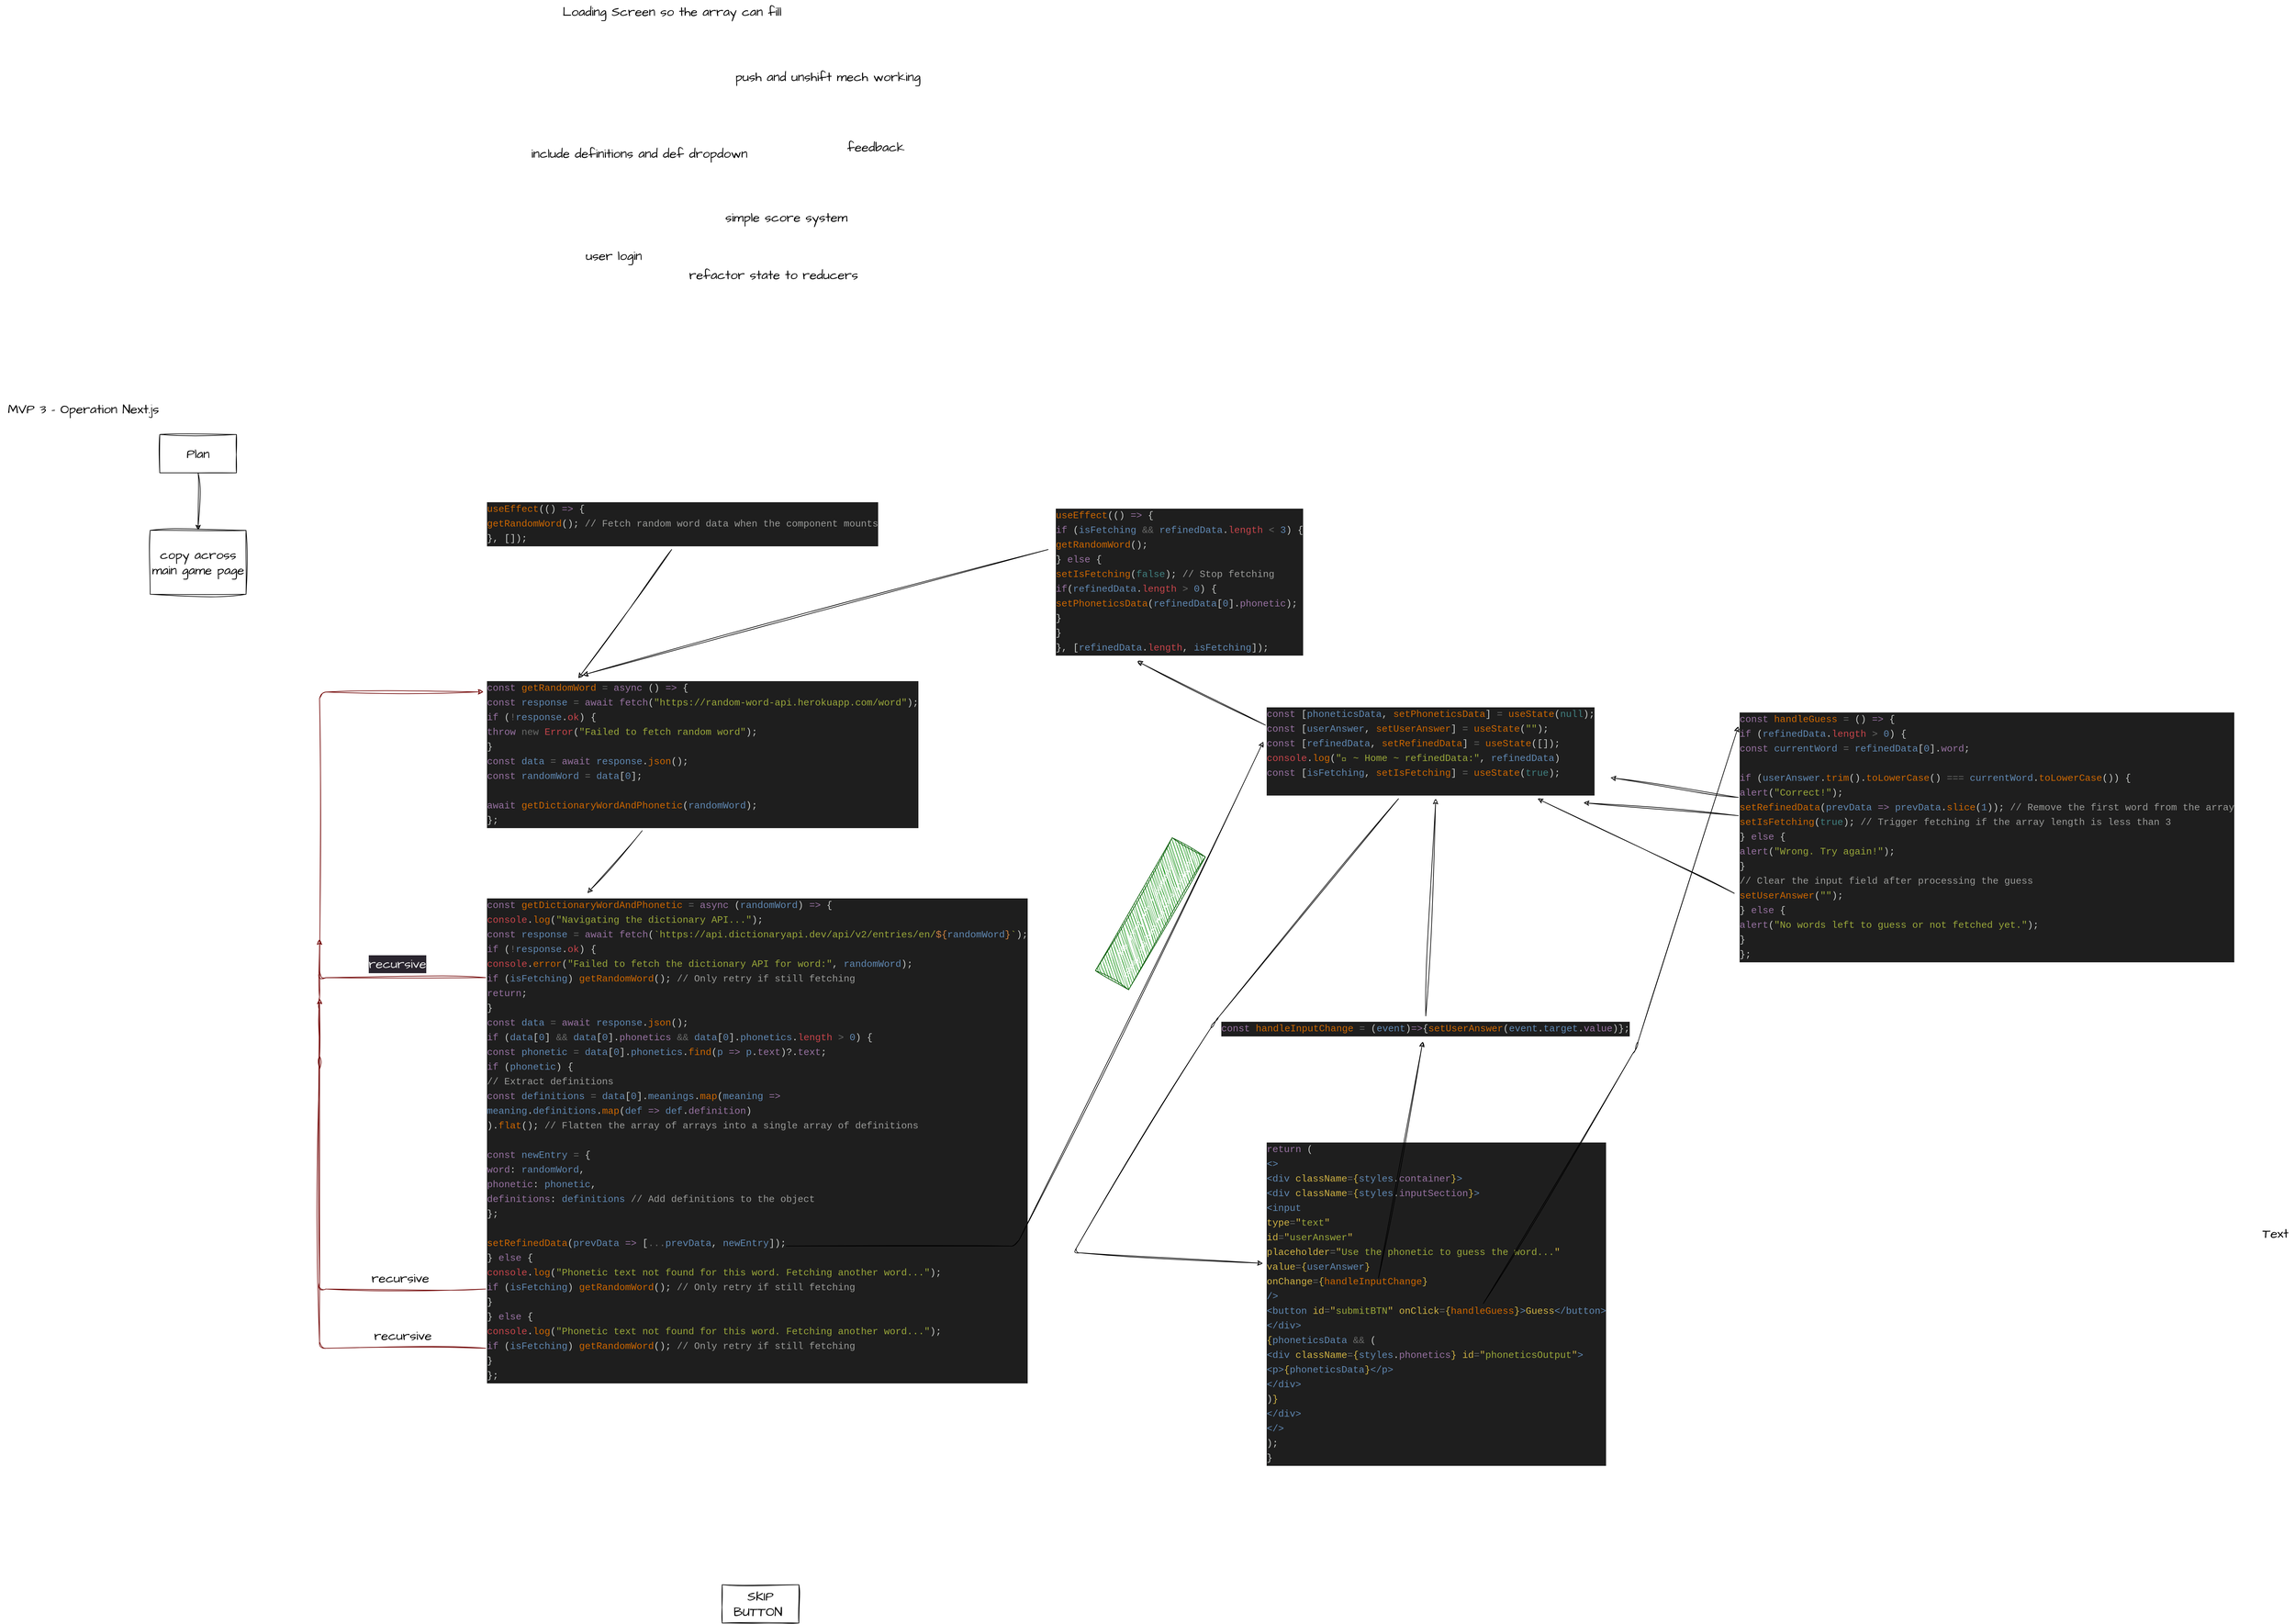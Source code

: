 <mxfile>
    <diagram id="v2wqgrpe53CR1Hzca308" name="Page-1">
        <mxGraphModel dx="-692" dy="1034" grid="1" gridSize="10" guides="1" tooltips="1" connect="1" arrows="1" fold="1" page="1" pageScale="1" pageWidth="827" pageHeight="1169" math="0" shadow="0">
            <root>
                <mxCell id="0"/>
                <mxCell id="1" parent="0"/>
                <mxCell id="2" value="MVP 3 - Operation Next.js" style="text;html=1;align=center;verticalAlign=middle;resizable=0;points=[];autosize=1;strokeColor=none;fillColor=none;fontSize=20;fontFamily=Architects Daughter;sketch=1;hachureGap=4;jiggle=2;curveFitting=1;fontSource=https%3A%2F%2Ffonts.googleapis.com%2Fcss%3Ffamily%3DArchitects%2BDaughter;" parent="1" vertex="1">
                    <mxGeometry x="2560" y="1210" width="260" height="40" as="geometry"/>
                </mxCell>
                <mxCell id="10" style="edgeStyle=none;sketch=1;hachureGap=4;jiggle=2;curveFitting=1;html=1;entryX=0.5;entryY=0;entryDx=0;entryDy=0;fontFamily=Architects Daughter;fontSource=https%3A%2F%2Ffonts.googleapis.com%2Fcss%3Ffamily%3DArchitects%2BDaughter;fontSize=16;" parent="1" source="4" target="9" edge="1">
                    <mxGeometry relative="1" as="geometry"/>
                </mxCell>
                <mxCell id="4" value="Plan" style="whiteSpace=wrap;html=1;sketch=1;hachureGap=4;jiggle=2;curveFitting=1;fontFamily=Architects Daughter;fontSource=https%3A%2F%2Ffonts.googleapis.com%2Fcss%3Ffamily%3DArchitects%2BDaughter;fontSize=20;" parent="1" vertex="1">
                    <mxGeometry x="2810" y="1270" width="120" height="60" as="geometry"/>
                </mxCell>
                <mxCell id="9" value="copy across main game page" style="whiteSpace=wrap;html=1;fontSize=20;fontFamily=Architects Daughter;sketch=1;hachureGap=4;jiggle=2;curveFitting=1;fontSource=https%3A%2F%2Ffonts.googleapis.com%2Fcss%3Ffamily%3DArchitects%2BDaughter;" parent="1" vertex="1">
                    <mxGeometry x="2795" y="1420" width="150" height="100" as="geometry"/>
                </mxCell>
                <mxCell id="54" style="edgeStyle=none;sketch=1;hachureGap=4;jiggle=2;curveFitting=1;jumpSize=6;html=1;fontFamily=Architects Daughter;fontSource=https%3A%2F%2Ffonts.googleapis.com%2Fcss%3Ffamily%3DArchitects%2BDaughter;fontSize=16;" parent="1" source="21" target="27" edge="1">
                    <mxGeometry relative="1" as="geometry"/>
                </mxCell>
                <mxCell id="21" value="&lt;div style=&quot;color: rgb(197, 200, 198); background-color: rgb(30, 30, 30); font-family: Menlo, Monaco, &amp;quot;Courier New&amp;quot;, monospace; font-size: 15px; line-height: 23px;&quot;&gt;&lt;span style=&quot;color: #9872a2;&quot;&gt;const&lt;/span&gt; &lt;span style=&quot;color: #ce6700;&quot;&gt;handleInputChange&lt;/span&gt; &lt;span style=&quot;color: #676867;&quot;&gt;=&lt;/span&gt; (&lt;span style=&quot;color: #6089b4;&quot;&gt;event&lt;/span&gt;)&lt;span style=&quot;color: #9872a2;&quot;&gt;=&amp;gt;&lt;/span&gt;{&lt;span style=&quot;color: #ce6700;&quot;&gt;setUserAnswer&lt;/span&gt;(&lt;span style=&quot;color: #6089b4;&quot;&gt;event&lt;/span&gt;.&lt;span style=&quot;color: #6089b4;&quot;&gt;target&lt;/span&gt;.&lt;span style=&quot;color: #9872a2;&quot;&gt;value&lt;/span&gt;)};&lt;/div&gt;" style="text;html=1;align=center;verticalAlign=middle;resizable=0;points=[];autosize=1;strokeColor=none;fillColor=none;fontSize=20;fontFamily=Architects Daughter;sketch=1;hachureGap=4;jiggle=2;curveFitting=1;fontSource=https%3A%2F%2Ffonts.googleapis.com%2Fcss%3Ffamily%3DArchitects%2BDaughter;" parent="1" vertex="1">
                    <mxGeometry x="4460" y="2180" width="660" height="40" as="geometry"/>
                </mxCell>
                <mxCell id="58" style="edgeStyle=none;sketch=1;hachureGap=4;jiggle=2;curveFitting=1;jumpSize=6;html=1;fontFamily=Architects Daughter;fontSource=https%3A%2F%2Ffonts.googleapis.com%2Fcss%3Ffamily%3DArchitects%2BDaughter;fontSize=16;" parent="1" source="22" target="27" edge="1">
                    <mxGeometry relative="1" as="geometry"/>
                </mxCell>
                <mxCell id="59" style="edgeStyle=none;sketch=1;hachureGap=4;jiggle=2;curveFitting=1;jumpSize=6;html=1;entryX=0.922;entryY=1.042;entryDx=0;entryDy=0;entryPerimeter=0;fontFamily=Architects Daughter;fontSource=https%3A%2F%2Ffonts.googleapis.com%2Fcss%3Ffamily%3DArchitects%2BDaughter;fontSize=16;" parent="1" source="22" target="27" edge="1">
                    <mxGeometry relative="1" as="geometry"/>
                </mxCell>
                <mxCell id="60" style="edgeStyle=none;sketch=1;hachureGap=4;jiggle=2;curveFitting=1;jumpSize=6;html=1;fontFamily=Architects Daughter;fontSource=https%3A%2F%2Ffonts.googleapis.com%2Fcss%3Ffamily%3DArchitects%2BDaughter;fontSize=16;exitX=-0.008;exitY=0.72;exitDx=0;exitDy=0;exitPerimeter=0;" parent="1" source="22" target="27" edge="1">
                    <mxGeometry relative="1" as="geometry"/>
                </mxCell>
                <mxCell id="22" value="&lt;div style=&quot;color: rgb(197, 200, 198); background-color: rgb(30, 30, 30); font-family: Menlo, Monaco, &amp;quot;Courier New&amp;quot;, monospace; font-size: 15px; line-height: 23px;&quot;&gt;&lt;div&gt;&lt;span style=&quot;color: #9872a2;&quot;&gt;const&lt;/span&gt; &lt;span style=&quot;color: #ce6700;&quot;&gt;handleGuess&lt;/span&gt; &lt;span style=&quot;color: #676867;&quot;&gt;=&lt;/span&gt; () &lt;span style=&quot;color: #9872a2;&quot;&gt;=&amp;gt;&lt;/span&gt; {&lt;/div&gt;&lt;div&gt;    &lt;span style=&quot;color: #9872a2;&quot;&gt;if&lt;/span&gt; (&lt;span style=&quot;color: #6089b4;&quot;&gt;refinedData&lt;/span&gt;.&lt;span style=&quot;color: #c7444a;&quot;&gt;length&lt;/span&gt; &lt;span style=&quot;color: #676867;&quot;&gt;&amp;gt;&lt;/span&gt; &lt;span style=&quot;color: #6089b4;&quot;&gt;0&lt;/span&gt;) {&lt;/div&gt;&lt;div&gt;      &lt;span style=&quot;color: #9872a2;&quot;&gt;const&lt;/span&gt; &lt;span style=&quot;color: #6089b4;&quot;&gt;currentWord&lt;/span&gt; &lt;span style=&quot;color: #676867;&quot;&gt;=&lt;/span&gt; &lt;span style=&quot;color: #6089b4;&quot;&gt;refinedData&lt;/span&gt;[&lt;span style=&quot;color: #6089b4;&quot;&gt;0&lt;/span&gt;].&lt;span style=&quot;color: #9872a2;&quot;&gt;word&lt;/span&gt;;&lt;/div&gt;&lt;br&gt;&lt;div&gt;      &lt;span style=&quot;color: #9872a2;&quot;&gt;if&lt;/span&gt; (&lt;span style=&quot;color: #6089b4;&quot;&gt;userAnswer&lt;/span&gt;.&lt;span style=&quot;color: #ce6700;&quot;&gt;trim&lt;/span&gt;().&lt;span style=&quot;color: #ce6700;&quot;&gt;toLowerCase&lt;/span&gt;() &lt;span style=&quot;color: #676867;&quot;&gt;===&lt;/span&gt; &lt;span style=&quot;color: #6089b4;&quot;&gt;currentWord&lt;/span&gt;.&lt;span style=&quot;color: #ce6700;&quot;&gt;toLowerCase&lt;/span&gt;()) {&lt;/div&gt;&lt;div&gt;        &lt;span style=&quot;color: #9872a2;&quot;&gt;alert&lt;/span&gt;(&lt;span style=&quot;color: #9aa83a;&quot;&gt;&quot;Correct!&quot;&lt;/span&gt;);&lt;/div&gt;&lt;div&gt;        &lt;span style=&quot;color: #ce6700;&quot;&gt;setRefinedData&lt;/span&gt;(&lt;span style=&quot;color: #6089b4;&quot;&gt;prevData&lt;/span&gt; &lt;span style=&quot;color: #9872a2;&quot;&gt;=&amp;gt;&lt;/span&gt; &lt;span style=&quot;color: #6089b4;&quot;&gt;prevData&lt;/span&gt;.&lt;span style=&quot;color: #ce6700;&quot;&gt;slice&lt;/span&gt;(&lt;span style=&quot;color: #6089b4;&quot;&gt;1&lt;/span&gt;)); &lt;span style=&quot;color: #9a9b99;&quot;&gt;// Remove the first word from the array&lt;/span&gt;&lt;/div&gt;&lt;div&gt;        &lt;span style=&quot;color: #ce6700;&quot;&gt;setIsFetching&lt;/span&gt;(&lt;span style=&quot;color: #408080;&quot;&gt;true&lt;/span&gt;); &lt;span style=&quot;color: #9a9b99;&quot;&gt;// Trigger fetching if the array length is less than 3&lt;/span&gt;&lt;/div&gt;&lt;div&gt;      } &lt;span style=&quot;color: #9872a2;&quot;&gt;else&lt;/span&gt; {&lt;/div&gt;&lt;div&gt;        &lt;span style=&quot;color: #9872a2;&quot;&gt;alert&lt;/span&gt;(&lt;span style=&quot;color: #9aa83a;&quot;&gt;&quot;Wrong. Try again!&quot;&lt;/span&gt;);&lt;/div&gt;&lt;div&gt;      }&lt;/div&gt;&lt;div&gt;      &lt;span style=&quot;color: #9a9b99;&quot;&gt;// Clear the input field after processing the guess&lt;/span&gt;&lt;/div&gt;&lt;div&gt;      &lt;span style=&quot;color: #ce6700;&quot;&gt;setUserAnswer&lt;/span&gt;(&lt;span style=&quot;color: #9aa83a;&quot;&gt;&quot;&quot;&lt;/span&gt;);&lt;/div&gt;&lt;div&gt;    } &lt;span style=&quot;color: #9872a2;&quot;&gt;else&lt;/span&gt; {&lt;/div&gt;&lt;div&gt;      &lt;span style=&quot;color: #9872a2;&quot;&gt;alert&lt;/span&gt;(&lt;span style=&quot;color: #9aa83a;&quot;&gt;&quot;No words left to guess or not fetched yet.&quot;&lt;/span&gt;);&lt;/div&gt;&lt;div&gt;    }&lt;/div&gt;&lt;div&gt;  };&lt;/div&gt;&lt;/div&gt;" style="text;html=1;align=left;verticalAlign=middle;resizable=0;points=[];autosize=1;strokeColor=none;fillColor=none;fontSize=20;fontFamily=Architects Daughter;sketch=1;hachureGap=4;jiggle=2;curveFitting=1;fontSource=https%3A%2F%2Ffonts.googleapis.com%2Fcss%3Ffamily%3DArchitects%2BDaughter;" parent="1" vertex="1">
                    <mxGeometry x="5280" y="1700" width="800" height="400" as="geometry"/>
                </mxCell>
                <mxCell id="40" style="edgeStyle=none;sketch=1;hachureGap=4;jiggle=2;curveFitting=1;html=1;entryX=0.207;entryY=0.006;entryDx=0;entryDy=0;entryPerimeter=0;fontFamily=Architects Daughter;fontSource=https%3A%2F%2Ffonts.googleapis.com%2Fcss%3Ffamily%3DArchitects%2BDaughter;fontSize=16;" parent="1" source="23" target="25" edge="1">
                    <mxGeometry relative="1" as="geometry"/>
                </mxCell>
                <mxCell id="23" value="&lt;div style=&quot;color: rgb(197, 200, 198); background-color: rgb(30, 30, 30); font-family: Menlo, Monaco, &amp;quot;Courier New&amp;quot;, monospace; font-size: 15px; line-height: 23px;&quot;&gt;&lt;div&gt;&lt;span style=&quot;color: #ce6700;&quot;&gt;useEffect&lt;/span&gt;(() &lt;span style=&quot;color: #9872a2;&quot;&gt;=&amp;gt;&lt;/span&gt; {&lt;/div&gt;&lt;div&gt;      &lt;span style=&quot;color: #ce6700;&quot;&gt;getRandomWord&lt;/span&gt;(); &lt;span style=&quot;color: #9a9b99;&quot;&gt;// Fetch random word data when the component mounts&lt;/span&gt;&lt;/div&gt;&lt;div&gt;  }, []);&lt;/div&gt;&lt;/div&gt;" style="text;html=1;align=left;verticalAlign=middle;resizable=0;points=[];autosize=1;strokeColor=none;fillColor=none;fontSize=20;fontFamily=Architects Daughter;sketch=1;hachureGap=4;jiggle=2;curveFitting=1;fontSource=https%3A%2F%2Ffonts.googleapis.com%2Fcss%3Ffamily%3DArchitects%2BDaughter;" parent="1" vertex="1">
                    <mxGeometry x="3320" y="1370" width="640" height="80" as="geometry"/>
                </mxCell>
                <mxCell id="34" style="edgeStyle=none;sketch=1;hachureGap=4;jiggle=2;curveFitting=1;html=1;entryX=0.183;entryY=-0.003;entryDx=0;entryDy=0;entryPerimeter=0;fontFamily=Architects Daughter;fontSource=https%3A%2F%2Ffonts.googleapis.com%2Fcss%3Ffamily%3DArchitects%2BDaughter;fontSize=16;" parent="1" source="25" target="24" edge="1">
                    <mxGeometry relative="1" as="geometry"/>
                </mxCell>
                <mxCell id="25" value="&lt;div style=&quot;color: rgb(197, 200, 198); background-color: rgb(30, 30, 30); font-family: Menlo, Monaco, &amp;quot;Courier New&amp;quot;, monospace; font-size: 15px; line-height: 23px;&quot;&gt;&lt;div&gt;&lt;span style=&quot;color: #9872a2;&quot;&gt;const&lt;/span&gt; &lt;span style=&quot;color: #ce6700;&quot;&gt;getRandomWord&lt;/span&gt; &lt;span style=&quot;color: #676867;&quot;&gt;=&lt;/span&gt; &lt;span style=&quot;color: #9872a2;&quot;&gt;async&lt;/span&gt; () &lt;span style=&quot;color: #9872a2;&quot;&gt;=&amp;gt;&lt;/span&gt; {&lt;/div&gt;&lt;div&gt;    &lt;span style=&quot;color: #9872a2;&quot;&gt;const&lt;/span&gt; &lt;span style=&quot;color: #6089b4;&quot;&gt;response&lt;/span&gt; &lt;span style=&quot;color: #676867;&quot;&gt;=&lt;/span&gt; &lt;span style=&quot;color: #9872a2;&quot;&gt;await&lt;/span&gt; &lt;span style=&quot;color: #9872a2;&quot;&gt;fetch&lt;/span&gt;(&lt;span style=&quot;color: #9aa83a;&quot;&gt;&quot;https://random-word-api.herokuapp.com/word&quot;&lt;/span&gt;);&lt;/div&gt;&lt;div&gt;    &lt;span style=&quot;color: #9872a2;&quot;&gt;if&lt;/span&gt; (&lt;span style=&quot;color: #676867;&quot;&gt;!&lt;/span&gt;&lt;span style=&quot;color: #6089b4;&quot;&gt;response&lt;/span&gt;.&lt;span style=&quot;color: #c7444a;&quot;&gt;ok&lt;/span&gt;) {&lt;/div&gt;&lt;div&gt;        &lt;span style=&quot;color: #9872a2;&quot;&gt;throw&lt;/span&gt; &lt;span style=&quot;color: #676867;&quot;&gt;new&lt;/span&gt; &lt;span style=&quot;color: #c7444a;&quot;&gt;Error&lt;/span&gt;(&lt;span style=&quot;color: #9aa83a;&quot;&gt;&quot;Failed to fetch random word&quot;&lt;/span&gt;);&lt;/div&gt;&lt;div&gt;    }&lt;/div&gt;&lt;div&gt;    &lt;span style=&quot;color: #9872a2;&quot;&gt;const&lt;/span&gt; &lt;span style=&quot;color: #6089b4;&quot;&gt;data&lt;/span&gt; &lt;span style=&quot;color: #676867;&quot;&gt;=&lt;/span&gt; &lt;span style=&quot;color: #9872a2;&quot;&gt;await&lt;/span&gt; &lt;span style=&quot;color: #6089b4;&quot;&gt;response&lt;/span&gt;.&lt;span style=&quot;color: #ce6700;&quot;&gt;json&lt;/span&gt;();&lt;/div&gt;&lt;div&gt;    &lt;span style=&quot;color: #9872a2;&quot;&gt;const&lt;/span&gt; &lt;span style=&quot;color: #6089b4;&quot;&gt;randomWord&lt;/span&gt; &lt;span style=&quot;color: #676867;&quot;&gt;=&lt;/span&gt; &lt;span style=&quot;color: #6089b4;&quot;&gt;data&lt;/span&gt;[&lt;span style=&quot;color: #6089b4;&quot;&gt;0&lt;/span&gt;];&lt;/div&gt;&lt;br&gt;&lt;div&gt;    &lt;span style=&quot;color: #9872a2;&quot;&gt;await&lt;/span&gt; &lt;span style=&quot;color: #ce6700;&quot;&gt;getDictionaryWordAndPhonetic&lt;/span&gt;(&lt;span style=&quot;color: #6089b4;&quot;&gt;randomWord&lt;/span&gt;);&lt;/div&gt;&lt;div&gt;  };&lt;/div&gt;&lt;/div&gt;" style="text;html=1;align=left;verticalAlign=middle;resizable=0;points=[];autosize=1;strokeColor=none;fillColor=none;fontSize=20;fontFamily=Architects Daughter;sketch=1;hachureGap=4;jiggle=2;curveFitting=1;fontSource=https%3A%2F%2Ffonts.googleapis.com%2Fcss%3Ffamily%3DArchitects%2BDaughter;" parent="1" vertex="1">
                    <mxGeometry x="3320" y="1650" width="700" height="240" as="geometry"/>
                </mxCell>
                <mxCell id="51" style="edgeStyle=none;sketch=1;hachureGap=4;jiggle=2;curveFitting=1;jumpSize=6;html=1;entryX=0.217;entryY=-0.015;entryDx=0;entryDy=0;entryPerimeter=0;fontFamily=Architects Daughter;fontSource=https%3A%2F%2Ffonts.googleapis.com%2Fcss%3Ffamily%3DArchitects%2BDaughter;fontSize=16;" parent="1" target="25" edge="1">
                    <mxGeometry relative="1" as="geometry">
                        <mxPoint x="4200" y="1450" as="sourcePoint"/>
                    </mxGeometry>
                </mxCell>
                <mxCell id="26" value="&lt;div style=&quot;color: rgb(197, 200, 198); background-color: rgb(30, 30, 30); font-family: Menlo, Monaco, &amp;quot;Courier New&amp;quot;, monospace; font-size: 15px; line-height: 23px;&quot;&gt;&lt;div&gt;  &lt;span style=&quot;color: #ce6700;&quot;&gt;useEffect&lt;/span&gt;(() &lt;span style=&quot;color: #9872a2;&quot;&gt;=&amp;gt;&lt;/span&gt; {&lt;/div&gt;&lt;div&gt;    &lt;span style=&quot;color: #9872a2;&quot;&gt;if&lt;/span&gt; (&lt;span style=&quot;color: #6089b4;&quot;&gt;isFetching&lt;/span&gt; &lt;span style=&quot;color: #676867;&quot;&gt;&amp;amp;&amp;amp;&lt;/span&gt; &lt;span style=&quot;color: #6089b4;&quot;&gt;refinedData&lt;/span&gt;.&lt;span style=&quot;color: #c7444a;&quot;&gt;length&lt;/span&gt; &lt;span style=&quot;color: #676867;&quot;&gt;&amp;lt;&lt;/span&gt; &lt;span style=&quot;color: #6089b4;&quot;&gt;3&lt;/span&gt;) {&lt;/div&gt;&lt;div&gt;      &lt;span style=&quot;color: #ce6700;&quot;&gt;getRandomWord&lt;/span&gt;();&lt;/div&gt;&lt;div&gt;    } &lt;span style=&quot;color: #9872a2;&quot;&gt;else&lt;/span&gt; {&lt;/div&gt;&lt;div&gt;      &lt;span style=&quot;color: #ce6700;&quot;&gt;setIsFetching&lt;/span&gt;(&lt;span style=&quot;color: #408080;&quot;&gt;false&lt;/span&gt;); &lt;span style=&quot;color: #9a9b99;&quot;&gt;// Stop fetching&lt;/span&gt;&lt;/div&gt;&lt;div&gt;      &lt;span style=&quot;color: #9872a2;&quot;&gt;if&lt;/span&gt;(&lt;span style=&quot;color: #6089b4;&quot;&gt;refinedData&lt;/span&gt;.&lt;span style=&quot;color: #c7444a;&quot;&gt;length&lt;/span&gt; &lt;span style=&quot;color: #676867;&quot;&gt;&amp;gt;&lt;/span&gt; &lt;span style=&quot;color: #6089b4;&quot;&gt;0&lt;/span&gt;) {&lt;/div&gt;&lt;div&gt;        &lt;span style=&quot;color: #ce6700;&quot;&gt;setPhoneticsData&lt;/span&gt;(&lt;span style=&quot;color: #6089b4;&quot;&gt;refinedData&lt;/span&gt;[&lt;span style=&quot;color: #6089b4;&quot;&gt;0&lt;/span&gt;].&lt;span style=&quot;color: #9872a2;&quot;&gt;phonetic&lt;/span&gt;);&lt;/div&gt;&lt;div&gt;      }&lt;/div&gt;&lt;div&gt;    }&lt;/div&gt;&lt;div&gt;  }, [&lt;span style=&quot;color: #6089b4;&quot;&gt;refinedData&lt;/span&gt;.&lt;span style=&quot;color: #c7444a;&quot;&gt;length&lt;/span&gt;, &lt;span style=&quot;color: #6089b4;&quot;&gt;isFetching&lt;/span&gt;]);&lt;/div&gt;&lt;/div&gt;" style="text;html=1;align=left;verticalAlign=middle;resizable=0;points=[];autosize=1;strokeColor=none;fillColor=none;fontSize=20;fontFamily=Architects Daughter;sketch=1;hachureGap=4;jiggle=2;curveFitting=1;fontSource=https%3A%2F%2Ffonts.googleapis.com%2Fcss%3Ffamily%3DArchitects%2BDaughter;" parent="1" vertex="1">
                    <mxGeometry x="4210" y="1380" width="410" height="240" as="geometry"/>
                </mxCell>
                <mxCell id="50" style="edgeStyle=none;sketch=1;hachureGap=4;jiggle=2;curveFitting=1;jumpSize=6;html=1;entryX=0.316;entryY=1.02;entryDx=0;entryDy=0;entryPerimeter=0;fontFamily=Architects Daughter;fontSource=https%3A%2F%2Ffonts.googleapis.com%2Fcss%3Ffamily%3DArchitects%2BDaughter;fontSize=16;exitX=0;exitY=0.232;exitDx=0;exitDy=0;exitPerimeter=0;" parent="1" source="27" target="26" edge="1">
                    <mxGeometry relative="1" as="geometry">
                        <mxPoint x="4490" y="1750" as="sourcePoint"/>
                    </mxGeometry>
                </mxCell>
                <mxCell id="61" style="edgeStyle=none;sketch=1;hachureGap=4;jiggle=2;curveFitting=1;jumpSize=6;html=1;fontFamily=Architects Daughter;fontSource=https%3A%2F%2Ffonts.googleapis.com%2Fcss%3Ffamily%3DArchitects%2BDaughter;fontSize=16;entryX=-0.007;entryY=0.379;entryDx=0;entryDy=0;entryPerimeter=0;" parent="1" source="27" target="20" edge="1">
                    <mxGeometry relative="1" as="geometry">
                        <mxPoint x="4270" y="2400" as="targetPoint"/>
                        <Array as="points">
                            <mxPoint x="4460" y="2190"/>
                            <mxPoint x="4240" y="2550"/>
                        </Array>
                    </mxGeometry>
                </mxCell>
                <mxCell id="27" value="&lt;div style=&quot;color: rgb(197, 200, 198); background-color: rgb(30, 30, 30); font-family: Menlo, Monaco, &amp;quot;Courier New&amp;quot;, monospace; font-size: 15px; line-height: 23px;&quot;&gt;&lt;div&gt;&lt;span style=&quot;color: #9872a2;&quot;&gt;const&lt;/span&gt; [&lt;span style=&quot;color: #6089b4;&quot;&gt;phoneticsData&lt;/span&gt;, &lt;span style=&quot;color: #ce6700;&quot;&gt;setPhoneticsData&lt;/span&gt;] &lt;span style=&quot;color: #676867;&quot;&gt;=&lt;/span&gt; &lt;span style=&quot;color: #ce6700;&quot;&gt;useState&lt;/span&gt;(&lt;span style=&quot;color: #408080;&quot;&gt;null&lt;/span&gt;);&lt;/div&gt;&lt;div&gt;  &lt;span style=&quot;color: #9872a2;&quot;&gt;const&lt;/span&gt; [&lt;span style=&quot;color: #6089b4;&quot;&gt;userAnswer&lt;/span&gt;, &lt;span style=&quot;color: #ce6700;&quot;&gt;setUserAnswer&lt;/span&gt;] &lt;span style=&quot;color: #676867;&quot;&gt;=&lt;/span&gt; &lt;span style=&quot;color: #ce6700;&quot;&gt;useState&lt;/span&gt;(&lt;span style=&quot;color: #9aa83a;&quot;&gt;&quot;&quot;&lt;/span&gt;);&lt;/div&gt;&lt;div&gt;  &lt;span style=&quot;color: #9872a2;&quot;&gt;const&lt;/span&gt; [&lt;span style=&quot;color: #6089b4;&quot;&gt;refinedData&lt;/span&gt;, &lt;span style=&quot;color: #ce6700;&quot;&gt;setRefinedData&lt;/span&gt;] &lt;span style=&quot;color: #676867;&quot;&gt;=&lt;/span&gt; &lt;span style=&quot;color: #ce6700;&quot;&gt;useState&lt;/span&gt;([]);&lt;/div&gt;&lt;div&gt;  &lt;span style=&quot;color: #c7444a;&quot;&gt;console&lt;/span&gt;.&lt;span style=&quot;color: #ce6700;&quot;&gt;log&lt;/span&gt;(&lt;span style=&quot;color: #9aa83a;&quot;&gt;&quot;🚀 ~ Home ~ refinedData:&quot;&lt;/span&gt;, &lt;span style=&quot;color: #6089b4;&quot;&gt;refinedData&lt;/span&gt;)&lt;/div&gt;&lt;div&gt;  &lt;span style=&quot;color: #9872a2;&quot;&gt;const&lt;/span&gt; [&lt;span style=&quot;color: #6089b4;&quot;&gt;isFetching&lt;/span&gt;, &lt;span style=&quot;color: #ce6700;&quot;&gt;setIsFetching&lt;/span&gt;] &lt;span style=&quot;color: #676867;&quot;&gt;=&lt;/span&gt; &lt;span style=&quot;color: #ce6700;&quot;&gt;useState&lt;/span&gt;(&lt;span style=&quot;color: #408080;&quot;&gt;true&lt;/span&gt;);&lt;/div&gt;&lt;br&gt;&lt;/div&gt;" style="text;html=1;align=left;verticalAlign=middle;resizable=0;points=[];autosize=1;strokeColor=none;fillColor=none;fontSize=20;fontFamily=Architects Daughter;sketch=1;hachureGap=4;jiggle=2;curveFitting=1;fontSource=https%3A%2F%2Ffonts.googleapis.com%2Fcss%3Ffamily%3DArchitects%2BDaughter;" parent="1" vertex="1">
                    <mxGeometry x="4540" y="1690" width="540" height="150" as="geometry"/>
                </mxCell>
                <mxCell id="32" value="" style="group" parent="1" vertex="1" connectable="0">
                    <mxGeometry x="3380" y="590" width="630" height="450" as="geometry"/>
                </mxCell>
                <mxCell id="13" value="Loading Screen so the array can fill&lt;br&gt;&lt;br&gt;" style="text;html=1;align=center;verticalAlign=middle;resizable=0;points=[];autosize=1;strokeColor=none;fillColor=none;fontSize=20;fontFamily=Architects Daughter;sketch=1;hachureGap=4;jiggle=2;curveFitting=1;fontSource=https%3A%2F%2Ffonts.googleapis.com%2Fcss%3Ffamily%3DArchitects%2BDaughter;" parent="32" vertex="1">
                    <mxGeometry x="46" width="370" height="60" as="geometry"/>
                </mxCell>
                <mxCell id="14" value="push and unshift mech working" style="text;html=1;align=center;verticalAlign=middle;resizable=0;points=[];autosize=1;strokeColor=none;fillColor=none;fontSize=20;fontFamily=Architects Daughter;sketch=1;hachureGap=4;jiggle=2;curveFitting=1;fontSource=https%3A%2F%2Ffonts.googleapis.com%2Fcss%3Ffamily%3DArchitects%2BDaughter;" parent="32" vertex="1">
                    <mxGeometry x="320" y="100" width="310" height="40" as="geometry"/>
                </mxCell>
                <mxCell id="15" value="include definitions and def dropdown" style="text;html=1;align=center;verticalAlign=middle;resizable=0;points=[];autosize=1;strokeColor=none;fillColor=none;fontSize=20;fontFamily=Architects Daughter;sketch=1;hachureGap=4;jiggle=2;curveFitting=1;fontSource=https%3A%2F%2Ffonts.googleapis.com%2Fcss%3Ffamily%3DArchitects%2BDaughter;" parent="32" vertex="1">
                    <mxGeometry y="220" width="360" height="40" as="geometry"/>
                </mxCell>
                <mxCell id="16" value="simple score system" style="text;html=1;align=center;verticalAlign=middle;resizable=0;points=[];autosize=1;strokeColor=none;fillColor=none;fontSize=20;fontFamily=Architects Daughter;sketch=1;hachureGap=4;jiggle=2;curveFitting=1;fontSource=https%3A%2F%2Ffonts.googleapis.com%2Fcss%3Ffamily%3DArchitects%2BDaughter;" parent="32" vertex="1">
                    <mxGeometry x="305" y="320" width="210" height="40" as="geometry"/>
                </mxCell>
                <mxCell id="17" value="user login" style="text;html=1;align=center;verticalAlign=middle;resizable=0;points=[];autosize=1;strokeColor=none;fillColor=none;fontSize=20;fontFamily=Architects Daughter;sketch=1;hachureGap=4;jiggle=2;curveFitting=1;fontSource=https%3A%2F%2Ffonts.googleapis.com%2Fcss%3Ffamily%3DArchitects%2BDaughter;" parent="32" vertex="1">
                    <mxGeometry x="85" y="380" width="110" height="40" as="geometry"/>
                </mxCell>
                <mxCell id="18" value="refactor state to reducers" style="text;html=1;align=center;verticalAlign=middle;resizable=0;points=[];autosize=1;strokeColor=none;fillColor=none;fontSize=20;fontFamily=Architects Daughter;sketch=1;hachureGap=4;jiggle=2;curveFitting=1;fontSource=https%3A%2F%2Ffonts.googleapis.com%2Fcss%3Ffamily%3DArchitects%2BDaughter;" parent="32" vertex="1">
                    <mxGeometry x="245" y="410" width="290" height="40" as="geometry"/>
                </mxCell>
                <mxCell id="19" value="feedback" style="text;html=1;align=center;verticalAlign=middle;resizable=0;points=[];autosize=1;strokeColor=none;fillColor=none;fontSize=20;fontFamily=Architects Daughter;sketch=1;hachureGap=4;jiggle=2;curveFitting=1;fontSource=https%3A%2F%2Ffonts.googleapis.com%2Fcss%3Ffamily%3DArchitects%2BDaughter;" parent="32" vertex="1">
                    <mxGeometry x="495" y="210" width="110" height="40" as="geometry"/>
                </mxCell>
                <mxCell id="38" value="" style="edgeStyle=none;orthogonalLoop=1;jettySize=auto;html=1;sketch=1;hachureGap=4;jiggle=2;curveFitting=1;fontFamily=Architects Daughter;fontSource=https%3A%2F%2Ffonts.googleapis.com%2Fcss%3Ffamily%3DArchitects%2BDaughter;fontSize=16;entryX=-0.005;entryY=0.095;entryDx=0;entryDy=0;entryPerimeter=0;fillColor=#a20025;strokeColor=#6F0000;" parent="1" target="25" edge="1">
                    <mxGeometry width="100" relative="1" as="geometry">
                        <mxPoint x="3320" y="2120" as="sourcePoint"/>
                        <mxPoint x="3240" y="1860" as="targetPoint"/>
                        <Array as="points">
                            <mxPoint x="3060" y="2120"/>
                            <mxPoint x="3060" y="1673"/>
                        </Array>
                    </mxGeometry>
                </mxCell>
                <mxCell id="41" value="" style="edgeStyle=none;orthogonalLoop=1;jettySize=auto;html=1;sketch=1;hachureGap=4;jiggle=2;curveFitting=1;fontFamily=Architects Daughter;fontSource=https%3A%2F%2Ffonts.googleapis.com%2Fcss%3Ffamily%3DArchitects%2BDaughter;fontSize=16;fillColor=#a20025;strokeColor=#6F0000;" parent="1" edge="1">
                    <mxGeometry width="100" relative="1" as="geometry">
                        <mxPoint x="3320" y="2607.2" as="sourcePoint"/>
                        <mxPoint x="3060" y="2060" as="targetPoint"/>
                        <Array as="points">
                            <mxPoint x="3060" y="2607.2"/>
                            <mxPoint x="3060" y="2160.2"/>
                        </Array>
                    </mxGeometry>
                </mxCell>
                <mxCell id="42" value="" style="edgeStyle=none;orthogonalLoop=1;jettySize=auto;html=1;sketch=1;hachureGap=4;jiggle=2;curveFitting=1;fontFamily=Architects Daughter;fontSource=https%3A%2F%2Ffonts.googleapis.com%2Fcss%3Ffamily%3DArchitects%2BDaughter;fontSize=16;fillColor=#a20025;strokeColor=#6F0000;" parent="1" edge="1">
                    <mxGeometry width="100" relative="1" as="geometry">
                        <mxPoint x="3320" y="2700" as="sourcePoint"/>
                        <mxPoint x="3060" y="2152.8" as="targetPoint"/>
                        <Array as="points">
                            <mxPoint x="3060" y="2700"/>
                            <mxPoint x="3060" y="2253"/>
                        </Array>
                    </mxGeometry>
                </mxCell>
                <mxCell id="43" value="recursive&amp;nbsp;" style="text;html=1;align=center;verticalAlign=middle;resizable=0;points=[];autosize=1;strokeColor=none;fillColor=none;fontSize=20;fontFamily=Architects Daughter;sketch=1;hachureGap=4;jiggle=2;curveFitting=1;fontSource=https%3A%2F%2Ffonts.googleapis.com%2Fcss%3Ffamily%3DArchitects%2BDaughter;" parent="1" vertex="1">
                    <mxGeometry x="3130" y="2570" width="120" height="40" as="geometry"/>
                </mxCell>
                <mxCell id="44" value="recursive" style="text;html=1;align=center;verticalAlign=middle;resizable=0;points=[];autosize=1;strokeColor=none;fillColor=none;fontSize=20;fontFamily=Architects Daughter;sketch=1;hachureGap=4;jiggle=2;curveFitting=1;fontSource=https%3A%2F%2Ffonts.googleapis.com%2Fcss%3Ffamily%3DArchitects%2BDaughter;" parent="1" vertex="1">
                    <mxGeometry x="3135" y="2660" width="110" height="40" as="geometry"/>
                </mxCell>
                <mxCell id="45" value="&lt;meta charset=&quot;utf-8&quot;&gt;&lt;span style=&quot;color: rgb(240, 240, 240); font-family: &amp;quot;Architects Daughter&amp;quot;; font-size: 20px; font-style: normal; font-variant-ligatures: normal; font-variant-caps: normal; font-weight: 400; letter-spacing: normal; orphans: 2; text-align: center; text-indent: 0px; text-transform: none; widows: 2; word-spacing: 0px; -webkit-text-stroke-width: 0px; background-color: rgb(42, 37, 47); text-decoration-thickness: initial; text-decoration-style: initial; text-decoration-color: initial; float: none; display: inline !important;&quot;&gt;recursive&lt;/span&gt;" style="text;whiteSpace=wrap;html=1;fontSize=20;fontFamily=Architects Daughter;" parent="1" vertex="1">
                    <mxGeometry x="3135" y="2080" width="120" height="50" as="geometry"/>
                </mxCell>
                <mxCell id="49" value="" style="group" parent="1" vertex="1" connectable="0">
                    <mxGeometry x="3320" y="1990" width="870" height="770" as="geometry"/>
                </mxCell>
                <mxCell id="46" value="" style="whiteSpace=wrap;html=1;sketch=1;hachureGap=4;jiggle=2;curveFitting=1;fontFamily=Architects Daughter;fontSource=https%3A%2F%2Ffonts.googleapis.com%2Fcss%3Ffamily%3DArchitects%2BDaughter;fontSize=20;container=1;" parent="49" vertex="1">
                    <mxGeometry x="360" y="540" width="110" height="20" as="geometry"/>
                </mxCell>
                <mxCell id="24" value="&lt;div style=&quot;color: rgb(197, 200, 198); background-color: rgb(30, 30, 30); font-family: Menlo, Monaco, &amp;quot;Courier New&amp;quot;, monospace; font-size: 15px; line-height: 23px;&quot;&gt;&lt;div&gt; &lt;span style=&quot;color: #9872a2;&quot;&gt;const&lt;/span&gt; &lt;span style=&quot;color: #ce6700;&quot;&gt;getDictionaryWordAndPhonetic&lt;/span&gt; &lt;span style=&quot;color: #676867;&quot;&gt;=&lt;/span&gt; &lt;span style=&quot;color: #9872a2;&quot;&gt;async&lt;/span&gt; (&lt;span style=&quot;color: #6089b4;&quot;&gt;randomWord&lt;/span&gt;) &lt;span style=&quot;color: #9872a2;&quot;&gt;=&amp;gt;&lt;/span&gt; {&lt;/div&gt;&lt;div&gt;    &lt;span style=&quot;color: #c7444a;&quot;&gt;console&lt;/span&gt;.&lt;span style=&quot;color: #ce6700;&quot;&gt;log&lt;/span&gt;(&lt;span style=&quot;color: #9aa83a;&quot;&gt;&quot;Navigating the dictionary API...&quot;&lt;/span&gt;);&lt;/div&gt;&lt;div&gt;    &lt;span style=&quot;color: #9872a2;&quot;&gt;const&lt;/span&gt; &lt;span style=&quot;color: #6089b4;&quot;&gt;response&lt;/span&gt; &lt;span style=&quot;color: #676867;&quot;&gt;=&lt;/span&gt; &lt;span style=&quot;color: #9872a2;&quot;&gt;await&lt;/span&gt; &lt;span style=&quot;color: #9872a2;&quot;&gt;fetch&lt;/span&gt;(&lt;span style=&quot;color: #9aa83a;&quot;&gt;`https://api.dictionaryapi.dev/api/v2/entries/en/&lt;/span&gt;&lt;span style=&quot;color: #d08442;&quot;&gt;${&lt;/span&gt;&lt;span style=&quot;color: #6089b4;&quot;&gt;randomWord&lt;/span&gt;&lt;span style=&quot;color: #d08442;&quot;&gt;}&lt;/span&gt;&lt;span style=&quot;color: #9aa83a;&quot;&gt;`&lt;/span&gt;);&lt;/div&gt;&lt;div&gt;    &lt;span style=&quot;color: #9872a2;&quot;&gt;if&lt;/span&gt; (&lt;span style=&quot;color: #676867;&quot;&gt;!&lt;/span&gt;&lt;span style=&quot;color: #6089b4;&quot;&gt;response&lt;/span&gt;.&lt;span style=&quot;color: #c7444a;&quot;&gt;ok&lt;/span&gt;) {&lt;/div&gt;&lt;div&gt;        &lt;span style=&quot;color: #c7444a;&quot;&gt;console&lt;/span&gt;.&lt;span style=&quot;color: #ce6700;&quot;&gt;error&lt;/span&gt;(&lt;span style=&quot;color: #9aa83a;&quot;&gt;&quot;Failed to fetch the dictionary API for word:&quot;&lt;/span&gt;, &lt;span style=&quot;color: #6089b4;&quot;&gt;randomWord&lt;/span&gt;);&lt;/div&gt;&lt;div&gt;        &lt;span style=&quot;color: #9872a2;&quot;&gt;if&lt;/span&gt; (&lt;span style=&quot;color: #6089b4;&quot;&gt;isFetching&lt;/span&gt;) &lt;span style=&quot;color: #ce6700;&quot;&gt;getRandomWord&lt;/span&gt;(); &lt;span style=&quot;color: #9a9b99;&quot;&gt;// Only retry if still fetching&lt;/span&gt;&lt;/div&gt;&lt;div&gt;        &lt;span style=&quot;color: #9872a2;&quot;&gt;return&lt;/span&gt;;&lt;/div&gt;&lt;div&gt;    }&lt;/div&gt;&lt;div&gt;    &lt;span style=&quot;color: #9872a2;&quot;&gt;const&lt;/span&gt; &lt;span style=&quot;color: #6089b4;&quot;&gt;data&lt;/span&gt; &lt;span style=&quot;color: #676867;&quot;&gt;=&lt;/span&gt; &lt;span style=&quot;color: #9872a2;&quot;&gt;await&lt;/span&gt; &lt;span style=&quot;color: #6089b4;&quot;&gt;response&lt;/span&gt;.&lt;span style=&quot;color: #ce6700;&quot;&gt;json&lt;/span&gt;();&lt;/div&gt;&lt;div&gt;    &lt;span style=&quot;color: #9872a2;&quot;&gt;if&lt;/span&gt; (&lt;span style=&quot;color: #6089b4;&quot;&gt;data&lt;/span&gt;[&lt;span style=&quot;color: #6089b4;&quot;&gt;0&lt;/span&gt;] &lt;span style=&quot;color: #676867;&quot;&gt;&amp;amp;&amp;amp;&lt;/span&gt; &lt;span style=&quot;color: #6089b4;&quot;&gt;data&lt;/span&gt;[&lt;span style=&quot;color: #6089b4;&quot;&gt;0&lt;/span&gt;].&lt;span style=&quot;color: #9872a2;&quot;&gt;phonetics&lt;/span&gt; &lt;span style=&quot;color: #676867;&quot;&gt;&amp;amp;&amp;amp;&lt;/span&gt; &lt;span style=&quot;color: #6089b4;&quot;&gt;data&lt;/span&gt;[&lt;span style=&quot;color: #6089b4;&quot;&gt;0&lt;/span&gt;].&lt;span style=&quot;color: #6089b4;&quot;&gt;phonetics&lt;/span&gt;.&lt;span style=&quot;color: #c7444a;&quot;&gt;length&lt;/span&gt; &lt;span style=&quot;color: #676867;&quot;&gt;&amp;gt;&lt;/span&gt; &lt;span style=&quot;color: #6089b4;&quot;&gt;0&lt;/span&gt;) {&lt;/div&gt;&lt;div&gt;      &lt;span style=&quot;color: #9872a2;&quot;&gt;const&lt;/span&gt; &lt;span style=&quot;color: #6089b4;&quot;&gt;phonetic&lt;/span&gt; &lt;span style=&quot;color: #676867;&quot;&gt;=&lt;/span&gt; &lt;span style=&quot;color: #6089b4;&quot;&gt;data&lt;/span&gt;[&lt;span style=&quot;color: #6089b4;&quot;&gt;0&lt;/span&gt;].&lt;span style=&quot;color: #6089b4;&quot;&gt;phonetics&lt;/span&gt;.&lt;span style=&quot;color: #ce6700;&quot;&gt;find&lt;/span&gt;(&lt;span style=&quot;color: #6089b4;&quot;&gt;p&lt;/span&gt; &lt;span style=&quot;color: #9872a2;&quot;&gt;=&amp;gt;&lt;/span&gt; &lt;span style=&quot;color: #6089b4;&quot;&gt;p&lt;/span&gt;.&lt;span style=&quot;color: #9872a2;&quot;&gt;text&lt;/span&gt;)?.&lt;span style=&quot;color: #9872a2;&quot;&gt;text&lt;/span&gt;;&lt;/div&gt;&lt;div&gt;      &lt;span style=&quot;color: #9872a2;&quot;&gt;if&lt;/span&gt; (&lt;span style=&quot;color: #6089b4;&quot;&gt;phonetic&lt;/span&gt;) {&lt;/div&gt;&lt;div&gt;          &lt;span style=&quot;color: #9a9b99;&quot;&gt;// Extract definitions&lt;/span&gt;&lt;/div&gt;&lt;div&gt;          &lt;span style=&quot;color: #9872a2;&quot;&gt;const&lt;/span&gt; &lt;span style=&quot;color: #6089b4;&quot;&gt;definitions&lt;/span&gt; &lt;span style=&quot;color: #676867;&quot;&gt;=&lt;/span&gt; &lt;span style=&quot;color: #6089b4;&quot;&gt;data&lt;/span&gt;[&lt;span style=&quot;color: #6089b4;&quot;&gt;0&lt;/span&gt;].&lt;span style=&quot;color: #6089b4;&quot;&gt;meanings&lt;/span&gt;.&lt;span style=&quot;color: #ce6700;&quot;&gt;map&lt;/span&gt;(&lt;span style=&quot;color: #6089b4;&quot;&gt;meaning&lt;/span&gt; &lt;span style=&quot;color: #9872a2;&quot;&gt;=&amp;gt;&lt;/span&gt;&lt;/div&gt;&lt;div&gt;              &lt;span style=&quot;color: #6089b4;&quot;&gt;meaning&lt;/span&gt;.&lt;span style=&quot;color: #6089b4;&quot;&gt;definitions&lt;/span&gt;.&lt;span style=&quot;color: #ce6700;&quot;&gt;map&lt;/span&gt;(&lt;span style=&quot;color: #6089b4;&quot;&gt;def&lt;/span&gt; &lt;span style=&quot;color: #9872a2;&quot;&gt;=&amp;gt;&lt;/span&gt; &lt;span style=&quot;color: #6089b4;&quot;&gt;def&lt;/span&gt;.&lt;span style=&quot;color: #9872a2;&quot;&gt;definition&lt;/span&gt;)&lt;/div&gt;&lt;div&gt;          ).&lt;span style=&quot;color: #ce6700;&quot;&gt;flat&lt;/span&gt;(); &lt;span style=&quot;color: #9a9b99;&quot;&gt;// Flatten the array of arrays into a single array of definitions&lt;/span&gt;&lt;/div&gt;&lt;br&gt;&lt;div&gt;          &lt;span style=&quot;color: #9872a2;&quot;&gt;const&lt;/span&gt; &lt;span style=&quot;color: #6089b4;&quot;&gt;newEntry&lt;/span&gt; &lt;span style=&quot;color: #676867;&quot;&gt;=&lt;/span&gt; {&lt;/div&gt;&lt;div&gt;              &lt;span style=&quot;color: #9872a2;&quot;&gt;word&lt;/span&gt;: &lt;span style=&quot;color: #6089b4;&quot;&gt;randomWord&lt;/span&gt;,&lt;/div&gt;&lt;div&gt;              &lt;span style=&quot;color: #9872a2;&quot;&gt;phonetic&lt;/span&gt;: &lt;span style=&quot;color: #6089b4;&quot;&gt;phonetic&lt;/span&gt;,&lt;/div&gt;&lt;div&gt;              &lt;span style=&quot;color: #9872a2;&quot;&gt;definitions&lt;/span&gt;: &lt;span style=&quot;color: #6089b4;&quot;&gt;definitions&lt;/span&gt; &lt;span style=&quot;color: #9a9b99;&quot;&gt;// Add definitions to the object&lt;/span&gt;&lt;/div&gt;&lt;div&gt;          };&lt;/div&gt;&lt;br&gt;&lt;div&gt;          &lt;span style=&quot;color: #ce6700;&quot;&gt;setRefinedData&lt;/span&gt;(&lt;span style=&quot;color: #6089b4;&quot;&gt;prevData&lt;/span&gt; &lt;span style=&quot;color: #9872a2;&quot;&gt;=&amp;gt;&lt;/span&gt; [&lt;span style=&quot;color: #676867;&quot;&gt;...&lt;/span&gt;&lt;span style=&quot;color: #6089b4;&quot;&gt;prevData&lt;/span&gt;, &lt;span style=&quot;color: #6089b4;&quot;&gt;newEntry&lt;/span&gt;]);&lt;/div&gt;&lt;div&gt;      } &lt;span style=&quot;color: #9872a2;&quot;&gt;else&lt;/span&gt; {&lt;/div&gt;&lt;div&gt;          &lt;span style=&quot;color: #c7444a;&quot;&gt;console&lt;/span&gt;.&lt;span style=&quot;color: #ce6700;&quot;&gt;log&lt;/span&gt;(&lt;span style=&quot;color: #9aa83a;&quot;&gt;&quot;Phonetic text not found for this word. Fetching another word...&quot;&lt;/span&gt;);&lt;/div&gt;&lt;div&gt;          &lt;span style=&quot;color: #9872a2;&quot;&gt;if&lt;/span&gt; (&lt;span style=&quot;color: #6089b4;&quot;&gt;isFetching&lt;/span&gt;) &lt;span style=&quot;color: #ce6700;&quot;&gt;getRandomWord&lt;/span&gt;(); &lt;span style=&quot;color: #9a9b99;&quot;&gt;// Only retry if still fetching&lt;/span&gt;&lt;/div&gt;&lt;div&gt;      }&lt;/div&gt;&lt;div&gt;    } &lt;span style=&quot;color: #9872a2;&quot;&gt;else&lt;/span&gt; {&lt;/div&gt;&lt;div&gt;        &lt;span style=&quot;color: #c7444a;&quot;&gt;console&lt;/span&gt;.&lt;span style=&quot;color: #ce6700;&quot;&gt;log&lt;/span&gt;(&lt;span style=&quot;color: #9aa83a;&quot;&gt;&quot;Phonetic text not found for this word. Fetching another word...&quot;&lt;/span&gt;);&lt;/div&gt;&lt;div&gt;        &lt;span style=&quot;color: #9872a2;&quot;&gt;if&lt;/span&gt; (&lt;span style=&quot;color: #6089b4;&quot;&gt;isFetching&lt;/span&gt;) &lt;span style=&quot;color: #ce6700;&quot;&gt;getRandomWord&lt;/span&gt;(); &lt;span style=&quot;color: #9a9b99;&quot;&gt;// Only retry if still fetching&lt;/span&gt;&lt;/div&gt;&lt;div&gt;    }&lt;/div&gt;&lt;div&gt;  };&lt;/div&gt;&lt;/div&gt;" style="text;html=1;align=left;verticalAlign=middle;resizable=0;points=[];autosize=1;strokeColor=none;fillColor=none;fontSize=20;fontFamily=Architects Daughter;sketch=1;hachureGap=4;jiggle=2;curveFitting=1;fontSource=https%3A%2F%2Ffonts.googleapis.com%2Fcss%3Ffamily%3DArchitects%2BDaughter;" parent="49" vertex="1">
                    <mxGeometry width="870" height="770" as="geometry"/>
                </mxCell>
                <mxCell id="47" style="edgeStyle=none;sketch=1;hachureGap=4;jiggle=2;curveFitting=1;html=1;entryX=-0.006;entryY=0.404;entryDx=0;entryDy=0;entryPerimeter=0;fontFamily=Architects Daughter;fontSource=https%3A%2F%2Ffonts.googleapis.com%2Fcss%3Ffamily%3DArchitects%2BDaughter;fontSize=16;" parent="1" source="46" target="27" edge="1">
                    <mxGeometry relative="1" as="geometry">
                        <Array as="points">
                            <mxPoint x="4150" y="2540"/>
                        </Array>
                    </mxGeometry>
                </mxCell>
                <mxCell id="53" value="" style="group" parent="1" vertex="1" connectable="0">
                    <mxGeometry x="4540" y="2370" width="560" height="520" as="geometry"/>
                </mxCell>
                <mxCell id="57" value="" style="group" parent="53" vertex="1" connectable="0">
                    <mxGeometry x="120" y="220" width="250" height="60" as="geometry"/>
                </mxCell>
                <mxCell id="55" value="" style="whiteSpace=wrap;html=1;sketch=1;hachureGap=4;jiggle=2;curveFitting=1;fontFamily=Architects Daughter;fontSource=https%3A%2F%2Ffonts.googleapis.com%2Fcss%3Ffamily%3DArchitects%2BDaughter;fontSize=20;" parent="57" vertex="1">
                    <mxGeometry x="180" y="40" width="70" height="20" as="geometry"/>
                </mxCell>
                <mxCell id="29" value="" style="whiteSpace=wrap;html=1;sketch=1;hachureGap=4;jiggle=2;curveFitting=1;fontFamily=Architects Daughter;fontSource=https%3A%2F%2Ffonts.googleapis.com%2Fcss%3Ffamily%3DArchitects%2BDaughter;fontSize=20;container=0;" parent="57" vertex="1">
                    <mxGeometry width="110" height="20" as="geometry"/>
                </mxCell>
                <mxCell id="20" value="&lt;div style=&quot;color: rgb(197, 200, 198); background-color: rgb(30, 30, 30); font-family: Menlo, Monaco, &amp;quot;Courier New&amp;quot;, monospace; font-size: 15px; line-height: 23px;&quot;&gt;&lt;div&gt;  &lt;span style=&quot;color: #9872a2;&quot;&gt;return&lt;/span&gt; (&lt;/div&gt;&lt;div&gt;    &lt;span style=&quot;color: #6089b4;&quot;&gt;&amp;lt;&amp;gt;&lt;/span&gt;&lt;/div&gt;&lt;div&gt;&lt;span style=&quot;color: #d0b344;&quot;&gt;      &lt;/span&gt;&lt;span style=&quot;color: #6089b4;&quot;&gt;&amp;lt;div&lt;/span&gt;&lt;span style=&quot;color: #d0b344;&quot;&gt; className&lt;/span&gt;&lt;span style=&quot;color: #676867;&quot;&gt;=&lt;/span&gt;&lt;span style=&quot;color: #d0b344;&quot;&gt;{&lt;/span&gt;&lt;span style=&quot;color: #6089b4;&quot;&gt;styles&lt;/span&gt;.&lt;span style=&quot;color: #9872a2;&quot;&gt;container&lt;/span&gt;&lt;span style=&quot;color: #d0b344;&quot;&gt;}&lt;/span&gt;&lt;span style=&quot;color: #6089b4;&quot;&gt;&amp;gt;&lt;/span&gt;&lt;/div&gt;&lt;div&gt;&lt;span style=&quot;color: #d0b344;&quot;&gt;        &lt;/span&gt;&lt;span style=&quot;color: #6089b4;&quot;&gt;&amp;lt;div&lt;/span&gt;&lt;span style=&quot;color: #d0b344;&quot;&gt; className&lt;/span&gt;&lt;span style=&quot;color: #676867;&quot;&gt;=&lt;/span&gt;&lt;span style=&quot;color: #d0b344;&quot;&gt;{&lt;/span&gt;&lt;span style=&quot;color: #6089b4;&quot;&gt;styles&lt;/span&gt;.&lt;span style=&quot;color: #9872a2;&quot;&gt;inputSection&lt;/span&gt;&lt;span style=&quot;color: #d0b344;&quot;&gt;}&lt;/span&gt;&lt;span style=&quot;color: #6089b4;&quot;&gt;&amp;gt;&lt;/span&gt;&lt;/div&gt;&lt;div&gt;&lt;span style=&quot;color: #d0b344;&quot;&gt;          &lt;/span&gt;&lt;span style=&quot;color: #6089b4;&quot;&gt;&amp;lt;input&lt;/span&gt;&lt;/div&gt;&lt;div&gt;&lt;span style=&quot;color: #d0b344;&quot;&gt;            type&lt;/span&gt;&lt;span style=&quot;color: #676867;&quot;&gt;=&lt;/span&gt;&lt;span style=&quot;color: #d0b344;&quot;&gt;&quot;&lt;/span&gt;&lt;span style=&quot;color: #9aa83a;&quot;&gt;text&lt;/span&gt;&lt;span style=&quot;color: #d0b344;&quot;&gt;&quot;&lt;/span&gt;&lt;/div&gt;&lt;div&gt;&lt;span style=&quot;color: #d0b344;&quot;&gt;            id&lt;/span&gt;&lt;span style=&quot;color: #676867;&quot;&gt;=&lt;/span&gt;&lt;span style=&quot;color: #d0b344;&quot;&gt;&quot;&lt;/span&gt;&lt;span style=&quot;color: #9aa83a;&quot;&gt;userAnswer&lt;/span&gt;&lt;span style=&quot;color: #d0b344;&quot;&gt;&quot;&lt;/span&gt;&lt;/div&gt;&lt;div&gt;&lt;span style=&quot;color: #d0b344;&quot;&gt;            placeholder&lt;/span&gt;&lt;span style=&quot;color: #676867;&quot;&gt;=&lt;/span&gt;&lt;span style=&quot;color: #d0b344;&quot;&gt;&quot;&lt;/span&gt;&lt;span style=&quot;color: #9aa83a;&quot;&gt;Use the phonetic to guess the word...&lt;/span&gt;&lt;span style=&quot;color: #d0b344;&quot;&gt;&quot;&lt;/span&gt;&lt;/div&gt;&lt;div&gt;&lt;span style=&quot;color: #d0b344;&quot;&gt;            value&lt;/span&gt;&lt;span style=&quot;color: #676867;&quot;&gt;=&lt;/span&gt;&lt;span style=&quot;color: #d0b344;&quot;&gt;{&lt;/span&gt;&lt;span style=&quot;color: #6089b4;&quot;&gt;userAnswer&lt;/span&gt;&lt;span style=&quot;color: #d0b344;&quot;&gt;}&lt;/span&gt;&lt;/div&gt;&lt;div&gt;&lt;span style=&quot;color: #d0b344;&quot;&gt;            onChange&lt;/span&gt;&lt;span style=&quot;color: #676867;&quot;&gt;=&lt;/span&gt;&lt;span style=&quot;color: #d0b344;&quot;&gt;{&lt;/span&gt;&lt;span style=&quot;color: #ce6700;&quot;&gt;handleInputChange&lt;/span&gt;&lt;span style=&quot;color: #d0b344;&quot;&gt;}&lt;/span&gt;&lt;/div&gt;&lt;div&gt;&lt;span style=&quot;color: #d0b344;&quot;&gt;          &lt;/span&gt;&lt;span style=&quot;color: #6089b4;&quot;&gt;/&amp;gt;&lt;/span&gt;&lt;/div&gt;&lt;div&gt;&lt;span style=&quot;color: #d0b344;&quot;&gt;          &lt;/span&gt;&lt;span style=&quot;color: #6089b4;&quot;&gt;&amp;lt;button&lt;/span&gt;&lt;span style=&quot;color: #d0b344;&quot;&gt; id&lt;/span&gt;&lt;span style=&quot;color: #676867;&quot;&gt;=&lt;/span&gt;&lt;span style=&quot;color: #d0b344;&quot;&gt;&quot;&lt;/span&gt;&lt;span style=&quot;color: #9aa83a;&quot;&gt;submitBTN&lt;/span&gt;&lt;span style=&quot;color: #d0b344;&quot;&gt;&quot;&lt;/span&gt;&lt;span style=&quot;color: #d0b344;&quot;&gt; onClick&lt;/span&gt;&lt;span style=&quot;color: #676867;&quot;&gt;=&lt;/span&gt;&lt;span style=&quot;color: #d0b344;&quot;&gt;{&lt;/span&gt;&lt;span style=&quot;color: #ce6700;&quot;&gt;handleGuess&lt;/span&gt;&lt;span style=&quot;color: #d0b344;&quot;&gt;}&lt;/span&gt;&lt;span style=&quot;color: #6089b4;&quot;&gt;&amp;gt;&lt;/span&gt;&lt;span style=&quot;color: #d0b344;&quot;&gt;Guess&lt;/span&gt;&lt;span style=&quot;color: #6089b4;&quot;&gt;&amp;lt;/button&amp;gt;&lt;/span&gt;&lt;/div&gt;&lt;div&gt;&lt;span style=&quot;color: #d0b344;&quot;&gt;        &lt;/span&gt;&lt;span style=&quot;color: #6089b4;&quot;&gt;&amp;lt;/div&amp;gt;&lt;/span&gt;&lt;/div&gt;&lt;div&gt;&lt;span style=&quot;color: #d0b344;&quot;&gt;        {&lt;/span&gt;&lt;span style=&quot;color: #6089b4;&quot;&gt;phoneticsData&lt;/span&gt; &lt;span style=&quot;color: #676867;&quot;&gt;&amp;amp;&amp;amp;&lt;/span&gt; (&lt;/div&gt;&lt;div&gt;          &lt;span style=&quot;color: #6089b4;&quot;&gt;&amp;lt;div&lt;/span&gt;&lt;span style=&quot;color: #d0b344;&quot;&gt; className&lt;/span&gt;&lt;span style=&quot;color: #676867;&quot;&gt;=&lt;/span&gt;&lt;span style=&quot;color: #d0b344;&quot;&gt;{&lt;/span&gt;&lt;span style=&quot;color: #6089b4;&quot;&gt;styles&lt;/span&gt;.&lt;span style=&quot;color: #9872a2;&quot;&gt;phonetics&lt;/span&gt;&lt;span style=&quot;color: #d0b344;&quot;&gt;} id&lt;/span&gt;&lt;span style=&quot;color: #676867;&quot;&gt;=&lt;/span&gt;&lt;span style=&quot;color: #d0b344;&quot;&gt;&quot;&lt;/span&gt;&lt;span style=&quot;color: #9aa83a;&quot;&gt;phoneticsOutput&lt;/span&gt;&lt;span style=&quot;color: #d0b344;&quot;&gt;&quot;&lt;/span&gt;&lt;span style=&quot;color: #6089b4;&quot;&gt;&amp;gt;&lt;/span&gt;&lt;/div&gt;&lt;div&gt;&lt;span style=&quot;color: #d0b344;&quot;&gt;            &lt;/span&gt;&lt;span style=&quot;color: #6089b4;&quot;&gt;&amp;lt;p&amp;gt;&lt;/span&gt;&lt;span style=&quot;color: #d0b344;&quot;&gt;{&lt;/span&gt;&lt;span style=&quot;color: #6089b4;&quot;&gt;phoneticsData&lt;/span&gt;&lt;span style=&quot;color: #d0b344;&quot;&gt;}&lt;/span&gt;&lt;span style=&quot;color: #6089b4;&quot;&gt;&amp;lt;/p&amp;gt;&lt;/span&gt;&lt;/div&gt;&lt;div&gt;&lt;span style=&quot;color: #d0b344;&quot;&gt;          &lt;/span&gt;&lt;span style=&quot;color: #6089b4;&quot;&gt;&amp;lt;/div&amp;gt;&lt;/span&gt;&lt;/div&gt;&lt;div&gt;        )&lt;span style=&quot;color: #d0b344;&quot;&gt;}&lt;/span&gt;&lt;/div&gt;&lt;div&gt;&lt;span style=&quot;color: #d0b344;&quot;&gt;      &lt;/span&gt;&lt;span style=&quot;color: #6089b4;&quot;&gt;&amp;lt;/div&amp;gt;&lt;/span&gt;&lt;/div&gt;&lt;div&gt;&lt;span style=&quot;color: #d0b344;&quot;&gt;    &lt;/span&gt;&lt;span style=&quot;color: #6089b4;&quot;&gt;&amp;lt;/&amp;gt;&lt;/span&gt;&lt;/div&gt;&lt;div&gt;  );&lt;/div&gt;&lt;div&gt;}&lt;/div&gt;&lt;/div&gt;" style="text;html=1;align=left;verticalAlign=middle;resizable=0;points=[];autosize=1;strokeColor=none;fillColor=none;fontSize=20;fontFamily=Architects Daughter;sketch=1;hachureGap=4;jiggle=2;curveFitting=1;fontSource=https%3A%2F%2Ffonts.googleapis.com%2Fcss%3Ffamily%3DArchitects%2BDaughter;container=0;" parent="53" vertex="1">
                    <mxGeometry width="560" height="520" as="geometry"/>
                </mxCell>
                <mxCell id="52" style="edgeStyle=none;sketch=1;hachureGap=4;jiggle=2;curveFitting=1;jumpSize=6;html=1;fontFamily=Architects Daughter;fontSource=https%3A%2F%2Ffonts.googleapis.com%2Fcss%3Ffamily%3DArchitects%2BDaughter;fontSize=16;" parent="1" source="29" target="21" edge="1">
                    <mxGeometry relative="1" as="geometry"/>
                </mxCell>
                <mxCell id="56" style="edgeStyle=none;sketch=1;hachureGap=4;jiggle=2;curveFitting=1;jumpSize=6;html=1;entryX=0;entryY=0.067;entryDx=0;entryDy=0;entryPerimeter=0;fontFamily=Architects Daughter;fontSource=https%3A%2F%2Ffonts.googleapis.com%2Fcss%3Ffamily%3DArchitects%2BDaughter;fontSize=16;" parent="1" source="55" target="22" edge="1">
                    <mxGeometry relative="1" as="geometry">
                        <Array as="points">
                            <mxPoint x="5120" y="2230"/>
                        </Array>
                    </mxGeometry>
                </mxCell>
                <mxCell id="63" value="&lt;font style=&quot;font-size: 13px;&quot;&gt;fills array with 4 elements&lt;br&gt;initially, and then maintains 3 (why?)&amp;nbsp;&lt;/font&gt;" style="text;html=1;align=center;verticalAlign=middle;resizable=0;points=[];autosize=1;strokeColor=#005700;fillColor=#008a00;fontSize=20;fontFamily=Architects Daughter;sketch=1;hachureGap=4;jiggle=2;curveFitting=1;fontSource=https%3A%2F%2Ffonts.googleapis.com%2Fcss%3Ffamily%3DArchitects%2BDaughter;rotation=-60;fontColor=#ffffff;" parent="1" vertex="1">
                    <mxGeometry x="4240" y="1990" width="240" height="60" as="geometry"/>
                </mxCell>
                <mxCell id="64" value="SKIP BUTTON&amp;nbsp;" style="whiteSpace=wrap;html=1;sketch=1;hachureGap=4;jiggle=2;curveFitting=1;fontFamily=Architects Daughter;fontSource=https%3A%2F%2Ffonts.googleapis.com%2Fcss%3Ffamily%3DArchitects%2BDaughter;fontSize=20;" vertex="1" parent="1">
                    <mxGeometry x="3690" y="3070" width="120" height="60" as="geometry"/>
                </mxCell>
                <mxCell id="65" value="Text" style="text;html=1;align=center;verticalAlign=middle;resizable=0;points=[];autosize=1;strokeColor=none;fillColor=none;fontSize=20;fontFamily=Architects Daughter;sketch=1;hachureGap=4;jiggle=2;curveFitting=1;fontSource=https%3A%2F%2Ffonts.googleapis.com%2Fcss%3Ffamily%3DArchitects%2BDaughter;" vertex="1" parent="1">
                    <mxGeometry x="6090" y="2500" width="60" height="40" as="geometry"/>
                </mxCell>
            </root>
        </mxGraphModel>
    </diagram>
</mxfile>